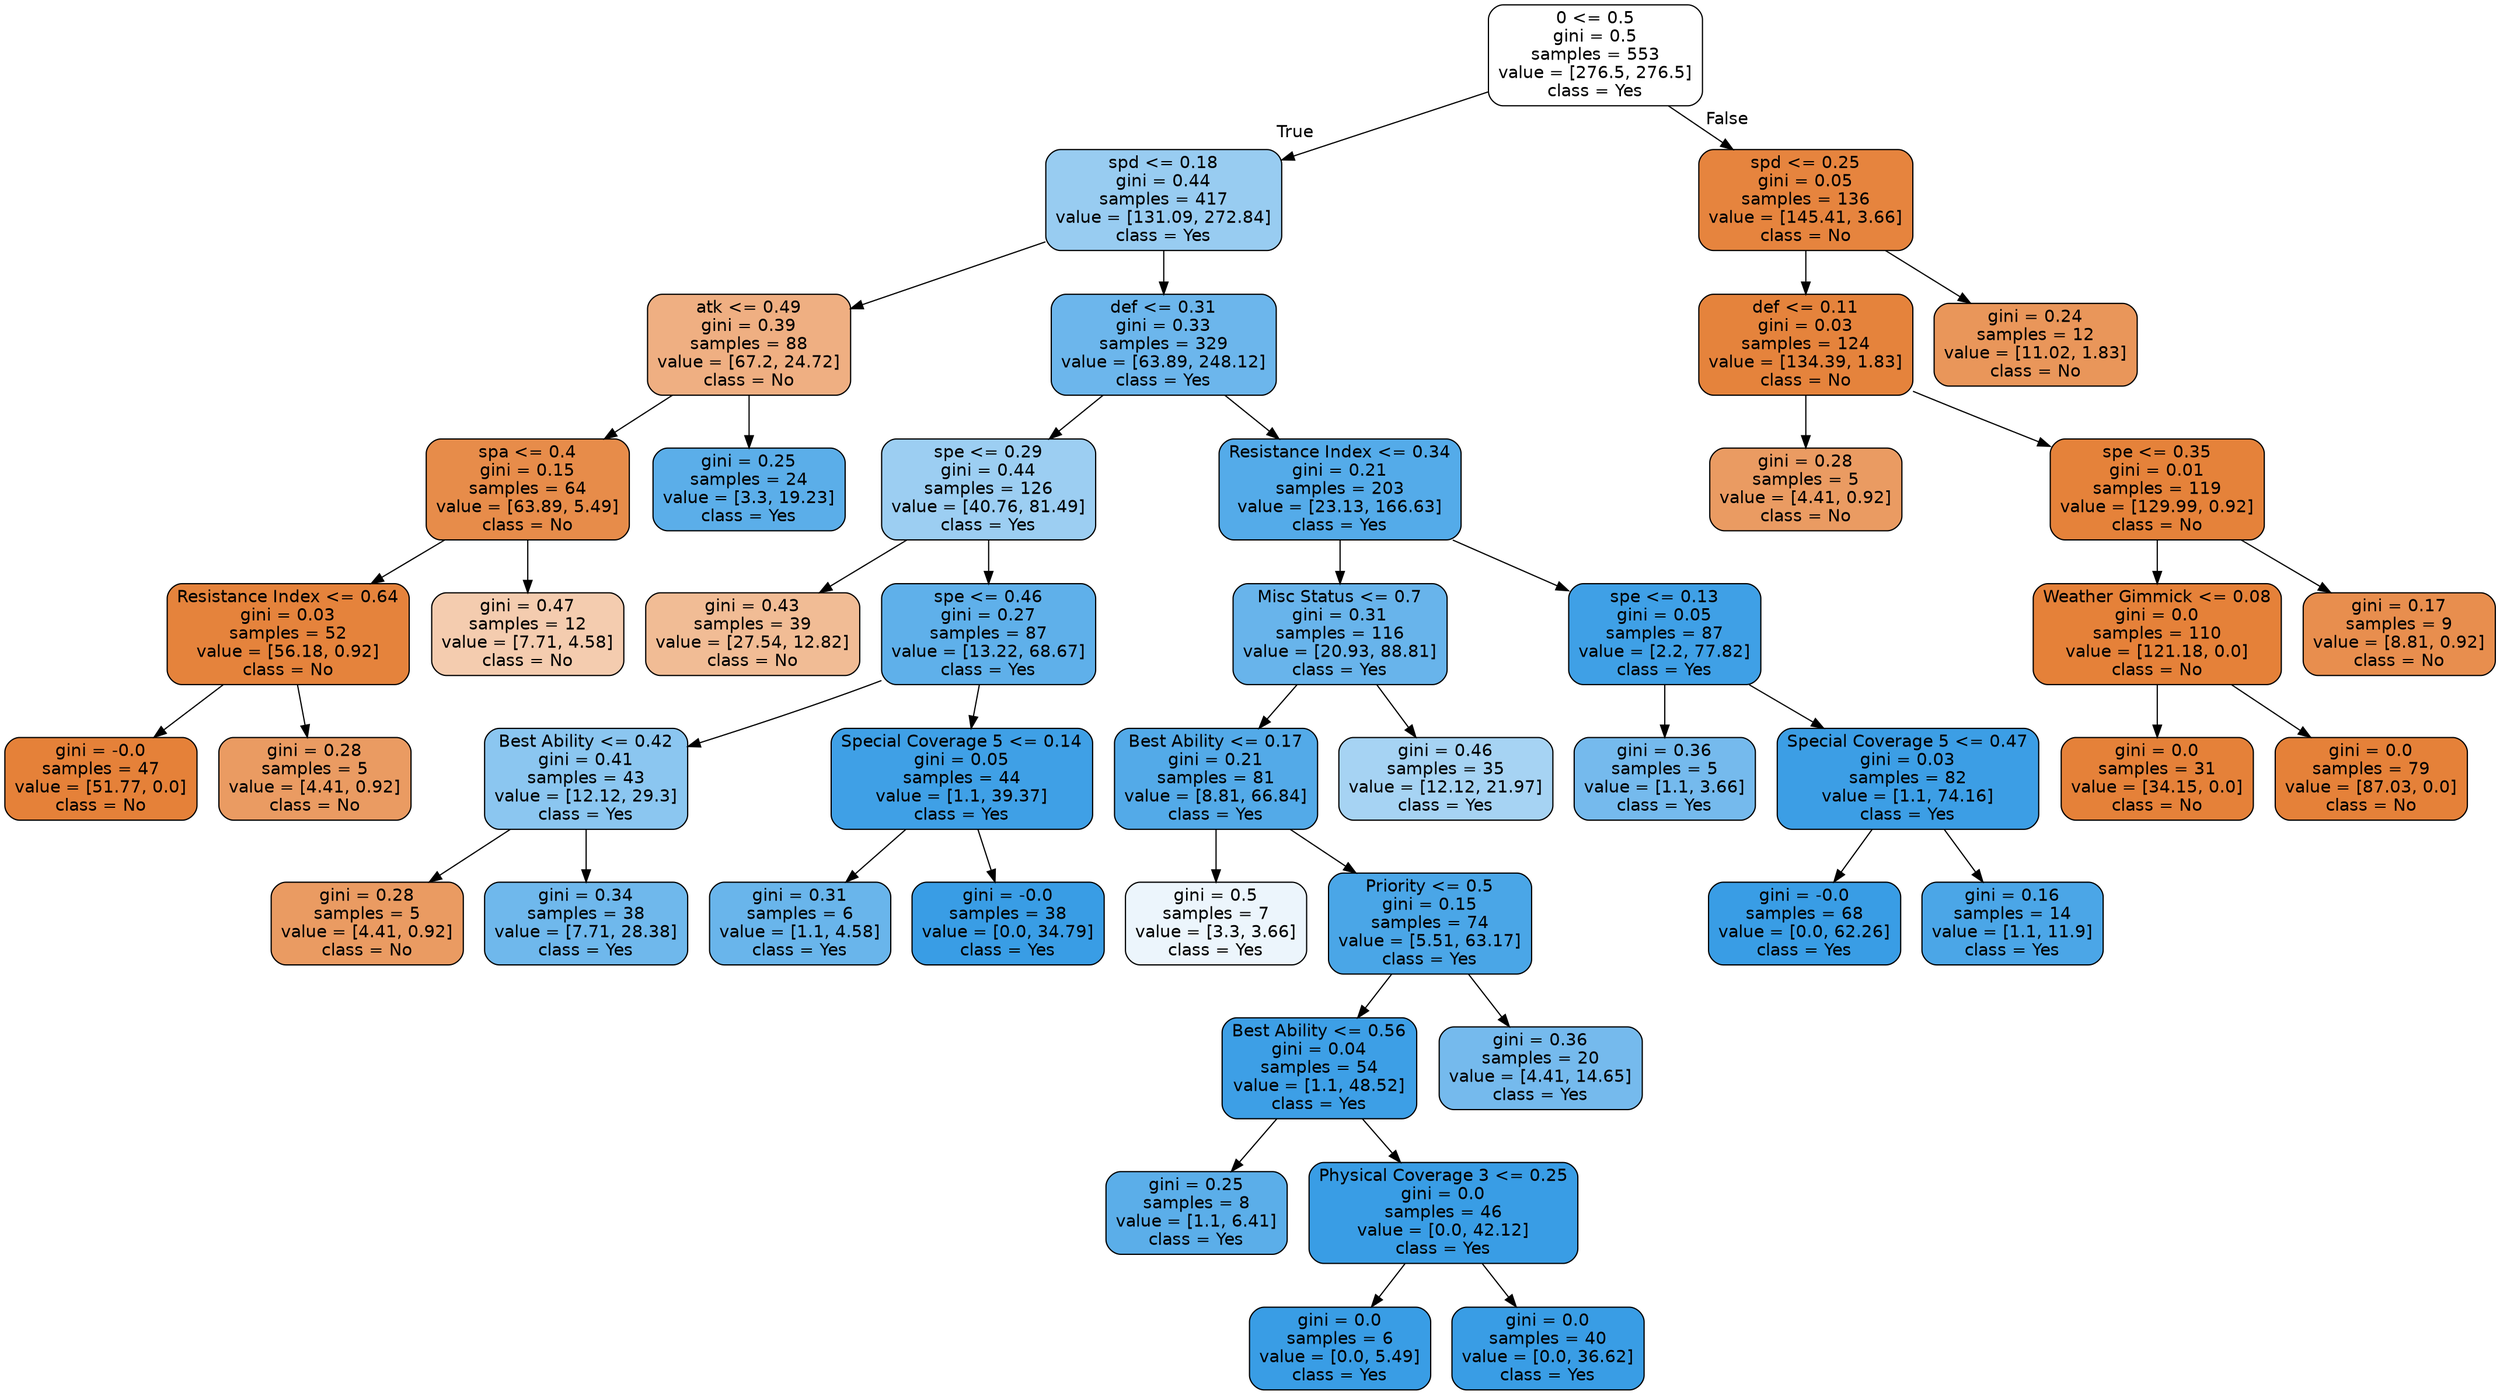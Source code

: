 digraph Tree {
node [shape=box, style="filled, rounded", color="black", fontname=helvetica] ;
edge [fontname=helvetica] ;
0 [label="0 <= 0.5\ngini = 0.5\nsamples = 553\nvalue = [276.5, 276.5]\nclass = Yes", fillcolor="#ffffff"] ;
1 [label="spd <= 0.18\ngini = 0.44\nsamples = 417\nvalue = [131.09, 272.84]\nclass = Yes", fillcolor="#98ccf1"] ;
0 -> 1 [labeldistance=2.5, labelangle=45, headlabel="True"] ;
2 [label="atk <= 0.49\ngini = 0.39\nsamples = 88\nvalue = [67.2, 24.72]\nclass = No", fillcolor="#efaf82"] ;
1 -> 2 ;
3 [label="spa <= 0.4\ngini = 0.15\nsamples = 64\nvalue = [63.89, 5.49]\nclass = No", fillcolor="#e78c4a"] ;
2 -> 3 ;
4 [label="Resistance Index <= 0.64\ngini = 0.03\nsamples = 52\nvalue = [56.18, 0.92]\nclass = No", fillcolor="#e5833c"] ;
3 -> 4 ;
5 [label="gini = -0.0\nsamples = 47\nvalue = [51.77, 0.0]\nclass = No", fillcolor="#e58139"] ;
4 -> 5 ;
6 [label="gini = 0.28\nsamples = 5\nvalue = [4.41, 0.92]\nclass = No", fillcolor="#ea9b62"] ;
4 -> 6 ;
7 [label="gini = 0.47\nsamples = 12\nvalue = [7.71, 4.58]\nclass = No", fillcolor="#f4ccaf"] ;
3 -> 7 ;
8 [label="gini = 0.25\nsamples = 24\nvalue = [3.3, 19.23]\nclass = Yes", fillcolor="#5baee9"] ;
2 -> 8 ;
9 [label="def <= 0.31\ngini = 0.33\nsamples = 329\nvalue = [63.89, 248.12]\nclass = Yes", fillcolor="#6cb6ec"] ;
1 -> 9 ;
10 [label="spe <= 0.29\ngini = 0.44\nsamples = 126\nvalue = [40.76, 81.49]\nclass = Yes", fillcolor="#9ccef2"] ;
9 -> 10 ;
11 [label="gini = 0.43\nsamples = 39\nvalue = [27.54, 12.82]\nclass = No", fillcolor="#f1bc95"] ;
10 -> 11 ;
12 [label="spe <= 0.46\ngini = 0.27\nsamples = 87\nvalue = [13.22, 68.67]\nclass = Yes", fillcolor="#5fb0ea"] ;
10 -> 12 ;
13 [label="Best Ability <= 0.42\ngini = 0.41\nsamples = 43\nvalue = [12.12, 29.3]\nclass = Yes", fillcolor="#8bc6f0"] ;
12 -> 13 ;
14 [label="gini = 0.28\nsamples = 5\nvalue = [4.41, 0.92]\nclass = No", fillcolor="#ea9b62"] ;
13 -> 14 ;
15 [label="gini = 0.34\nsamples = 38\nvalue = [7.71, 28.38]\nclass = Yes", fillcolor="#6fb8ec"] ;
13 -> 15 ;
16 [label="Special Coverage 5 <= 0.14\ngini = 0.05\nsamples = 44\nvalue = [1.1, 39.37]\nclass = Yes", fillcolor="#3fa0e6"] ;
12 -> 16 ;
17 [label="gini = 0.31\nsamples = 6\nvalue = [1.1, 4.58]\nclass = Yes", fillcolor="#69b5eb"] ;
16 -> 17 ;
18 [label="gini = -0.0\nsamples = 38\nvalue = [0.0, 34.79]\nclass = Yes", fillcolor="#399de5"] ;
16 -> 18 ;
19 [label="Resistance Index <= 0.34\ngini = 0.21\nsamples = 203\nvalue = [23.13, 166.63]\nclass = Yes", fillcolor="#54abe9"] ;
9 -> 19 ;
20 [label="Misc Status <= 0.7\ngini = 0.31\nsamples = 116\nvalue = [20.93, 88.81]\nclass = Yes", fillcolor="#68b4eb"] ;
19 -> 20 ;
21 [label="Best Ability <= 0.17\ngini = 0.21\nsamples = 81\nvalue = [8.81, 66.84]\nclass = Yes", fillcolor="#53aae8"] ;
20 -> 21 ;
22 [label="gini = 0.5\nsamples = 7\nvalue = [3.3, 3.66]\nclass = Yes", fillcolor="#ecf5fc"] ;
21 -> 22 ;
23 [label="Priority <= 0.5\ngini = 0.15\nsamples = 74\nvalue = [5.51, 63.17]\nclass = Yes", fillcolor="#4aa6e7"] ;
21 -> 23 ;
24 [label="Best Ability <= 0.56\ngini = 0.04\nsamples = 54\nvalue = [1.1, 48.52]\nclass = Yes", fillcolor="#3d9fe6"] ;
23 -> 24 ;
25 [label="gini = 0.25\nsamples = 8\nvalue = [1.1, 6.41]\nclass = Yes", fillcolor="#5baee9"] ;
24 -> 25 ;
26 [label="Physical Coverage 3 <= 0.25\ngini = 0.0\nsamples = 46\nvalue = [0.0, 42.12]\nclass = Yes", fillcolor="#399de5"] ;
24 -> 26 ;
27 [label="gini = 0.0\nsamples = 6\nvalue = [0.0, 5.49]\nclass = Yes", fillcolor="#399de5"] ;
26 -> 27 ;
28 [label="gini = 0.0\nsamples = 40\nvalue = [0.0, 36.62]\nclass = Yes", fillcolor="#399de5"] ;
26 -> 28 ;
29 [label="gini = 0.36\nsamples = 20\nvalue = [4.41, 14.65]\nclass = Yes", fillcolor="#75baed"] ;
23 -> 29 ;
30 [label="gini = 0.46\nsamples = 35\nvalue = [12.12, 21.97]\nclass = Yes", fillcolor="#a6d3f3"] ;
20 -> 30 ;
31 [label="spe <= 0.13\ngini = 0.05\nsamples = 87\nvalue = [2.2, 77.82]\nclass = Yes", fillcolor="#3fa0e6"] ;
19 -> 31 ;
32 [label="gini = 0.36\nsamples = 5\nvalue = [1.1, 3.66]\nclass = Yes", fillcolor="#75baed"] ;
31 -> 32 ;
33 [label="Special Coverage 5 <= 0.47\ngini = 0.03\nsamples = 82\nvalue = [1.1, 74.16]\nclass = Yes", fillcolor="#3c9ee5"] ;
31 -> 33 ;
34 [label="gini = -0.0\nsamples = 68\nvalue = [0.0, 62.26]\nclass = Yes", fillcolor="#399de5"] ;
33 -> 34 ;
35 [label="gini = 0.16\nsamples = 14\nvalue = [1.1, 11.9]\nclass = Yes", fillcolor="#4ba6e7"] ;
33 -> 35 ;
36 [label="spd <= 0.25\ngini = 0.05\nsamples = 136\nvalue = [145.41, 3.66]\nclass = No", fillcolor="#e6843e"] ;
0 -> 36 [labeldistance=2.5, labelangle=-45, headlabel="False"] ;
37 [label="def <= 0.11\ngini = 0.03\nsamples = 124\nvalue = [134.39, 1.83]\nclass = No", fillcolor="#e5833c"] ;
36 -> 37 ;
38 [label="gini = 0.28\nsamples = 5\nvalue = [4.41, 0.92]\nclass = No", fillcolor="#ea9b62"] ;
37 -> 38 ;
39 [label="spe <= 0.35\ngini = 0.01\nsamples = 119\nvalue = [129.99, 0.92]\nclass = No", fillcolor="#e5823a"] ;
37 -> 39 ;
40 [label="Weather Gimmick <= 0.08\ngini = 0.0\nsamples = 110\nvalue = [121.18, 0.0]\nclass = No", fillcolor="#e58139"] ;
39 -> 40 ;
41 [label="gini = 0.0\nsamples = 31\nvalue = [34.15, 0.0]\nclass = No", fillcolor="#e58139"] ;
40 -> 41 ;
42 [label="gini = 0.0\nsamples = 79\nvalue = [87.03, 0.0]\nclass = No", fillcolor="#e58139"] ;
40 -> 42 ;
43 [label="gini = 0.17\nsamples = 9\nvalue = [8.81, 0.92]\nclass = No", fillcolor="#e88e4e"] ;
39 -> 43 ;
44 [label="gini = 0.24\nsamples = 12\nvalue = [11.02, 1.83]\nclass = No", fillcolor="#e9965a"] ;
36 -> 44 ;
}